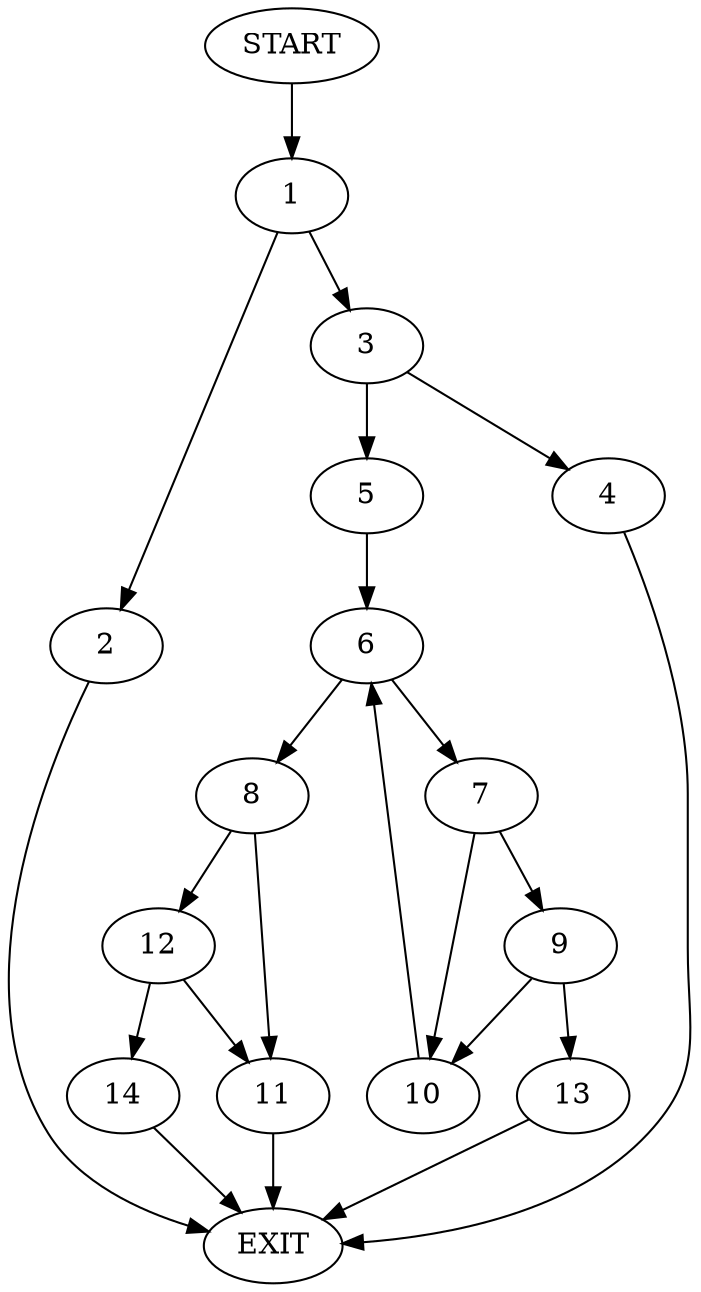 digraph {
0 [label="START"]
15 [label="EXIT"]
0 -> 1
1 -> 2
1 -> 3
2 -> 15
3 -> 4
3 -> 5
5 -> 6
4 -> 15
6 -> 7
6 -> 8
7 -> 9
7 -> 10
8 -> 11
8 -> 12
10 -> 6
9 -> 10
9 -> 13
13 -> 15
11 -> 15
12 -> 14
12 -> 11
14 -> 15
}
